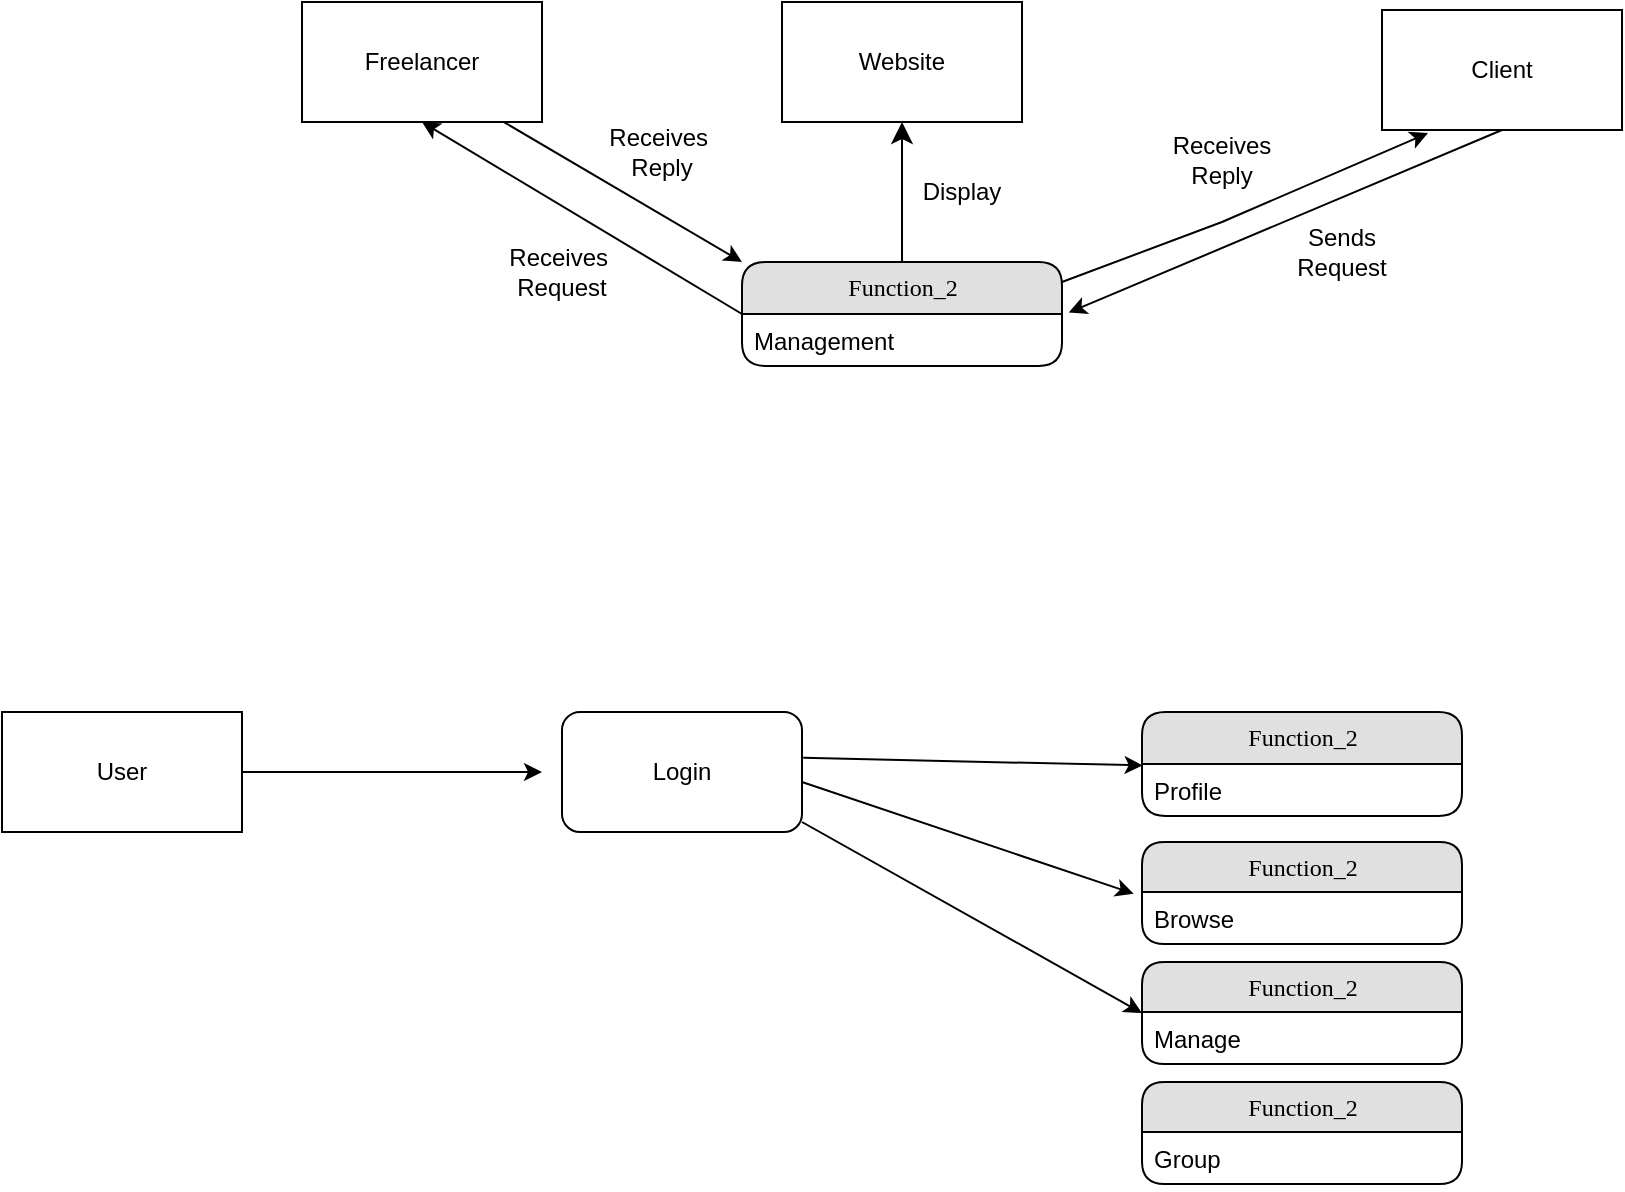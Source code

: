 <mxfile version="23.1.1" type="github">
  <diagram name="Page-1" id="b520641d-4fe3-3701-9064-5fc419738815">
    <mxGraphModel dx="1205" dy="510" grid="1" gridSize="10" guides="1" tooltips="1" connect="1" arrows="1" fold="1" page="1" pageScale="1" pageWidth="1100" pageHeight="850" background="none" math="0" shadow="0">
      <root>
        <mxCell id="0" />
        <mxCell id="1" parent="0" />
        <mxCell id="21ea969265ad0168-22" value="Function_2" style="swimlane;html=1;fontStyle=0;childLayout=stackLayout;horizontal=1;startSize=26;fillColor=#e0e0e0;horizontalStack=0;resizeParent=1;resizeLast=0;collapsible=1;marginBottom=0;swimlaneFillColor=#ffffff;align=center;rounded=1;shadow=0;comic=0;labelBackgroundColor=none;strokeWidth=1;fontFamily=Verdana;fontSize=12" parent="1" vertex="1">
          <mxGeometry x="560" y="200" width="160" height="52" as="geometry" />
        </mxCell>
        <mxCell id="21ea969265ad0168-23" value="Management&amp;nbsp;" style="text;html=1;strokeColor=none;fillColor=none;spacingLeft=4;spacingRight=4;whiteSpace=wrap;overflow=hidden;rotatable=0;points=[[0,0.5],[1,0.5]];portConstraint=eastwest;" parent="21ea969265ad0168-22" vertex="1">
          <mxGeometry y="26" width="160" height="26" as="geometry" />
        </mxCell>
        <mxCell id="21ea969265ad0168-38" style="edgeStyle=orthogonalEdgeStyle;html=1;labelBackgroundColor=none;startFill=0;startSize=8;endFill=1;endSize=8;fontFamily=Verdana;fontSize=12;exitX=0.5;exitY=0;exitDx=0;exitDy=0;entryX=0.5;entryY=1;entryDx=0;entryDy=0;" parent="1" source="21ea969265ad0168-22" edge="1">
          <mxGeometry relative="1" as="geometry">
            <mxPoint x="640" y="204" as="sourcePoint" />
            <mxPoint x="640" y="130" as="targetPoint" />
          </mxGeometry>
        </mxCell>
        <mxCell id="cw0JSue5sZhr3ZPxxwcu-1" value="Client" style="rounded=0;whiteSpace=wrap;html=1;" vertex="1" parent="1">
          <mxGeometry x="880" y="74" width="120" height="60" as="geometry" />
        </mxCell>
        <mxCell id="cw0JSue5sZhr3ZPxxwcu-3" value="Sends Request" style="text;html=1;strokeColor=none;fillColor=none;align=center;verticalAlign=middle;whiteSpace=wrap;rounded=0;" vertex="1" parent="1">
          <mxGeometry x="830" y="180" width="60" height="30" as="geometry" />
        </mxCell>
        <mxCell id="cw0JSue5sZhr3ZPxxwcu-4" value="Receives Reply" style="text;html=1;strokeColor=none;fillColor=none;align=center;verticalAlign=middle;whiteSpace=wrap;rounded=0;" vertex="1" parent="1">
          <mxGeometry x="770" y="134" width="60" height="30" as="geometry" />
        </mxCell>
        <mxCell id="cw0JSue5sZhr3ZPxxwcu-5" value="" style="endArrow=classic;html=1;rounded=0;entryX=0.5;entryY=1;entryDx=0;entryDy=0;exitX=0;exitY=0.5;exitDx=0;exitDy=0;" edge="1" parent="1" source="21ea969265ad0168-22" target="cw0JSue5sZhr3ZPxxwcu-6">
          <mxGeometry width="50" height="50" relative="1" as="geometry">
            <mxPoint x="560" y="90" as="sourcePoint" />
            <mxPoint x="460" y="90" as="targetPoint" />
          </mxGeometry>
        </mxCell>
        <mxCell id="cw0JSue5sZhr3ZPxxwcu-6" value="Freelancer" style="rounded=0;whiteSpace=wrap;html=1;" vertex="1" parent="1">
          <mxGeometry x="340" y="70" width="120" height="60" as="geometry" />
        </mxCell>
        <mxCell id="cw0JSue5sZhr3ZPxxwcu-8" value="Receives&amp;nbsp;&lt;br&gt;Request" style="text;html=1;strokeColor=none;fillColor=none;align=center;verticalAlign=middle;whiteSpace=wrap;rounded=0;" vertex="1" parent="1">
          <mxGeometry x="440" y="190" width="60" height="30" as="geometry" />
        </mxCell>
        <mxCell id="cw0JSue5sZhr3ZPxxwcu-9" value="" style="endArrow=classic;html=1;rounded=0;exitX=0.843;exitY=1.003;exitDx=0;exitDy=0;exitPerimeter=0;entryX=0;entryY=0;entryDx=0;entryDy=0;" edge="1" parent="1" source="cw0JSue5sZhr3ZPxxwcu-6" target="21ea969265ad0168-22">
          <mxGeometry width="50" height="50" relative="1" as="geometry">
            <mxPoint x="520" y="200" as="sourcePoint" />
            <mxPoint x="550" y="108" as="targetPoint" />
          </mxGeometry>
        </mxCell>
        <mxCell id="cw0JSue5sZhr3ZPxxwcu-10" value="Receives&amp;nbsp;&lt;br&gt;Reply" style="text;html=1;strokeColor=none;fillColor=none;align=center;verticalAlign=middle;whiteSpace=wrap;rounded=0;" vertex="1" parent="1">
          <mxGeometry x="490" y="130" width="60" height="30" as="geometry" />
        </mxCell>
        <mxCell id="cw0JSue5sZhr3ZPxxwcu-11" value="" style="endArrow=classic;html=1;rounded=0;exitX=0.5;exitY=1;exitDx=0;exitDy=0;entryX=1.021;entryY=-0.027;entryDx=0;entryDy=0;entryPerimeter=0;" edge="1" parent="1" source="cw0JSue5sZhr3ZPxxwcu-1" target="21ea969265ad0168-23">
          <mxGeometry width="50" height="50" relative="1" as="geometry">
            <mxPoint x="520" y="200" as="sourcePoint" />
            <mxPoint x="570" y="150" as="targetPoint" />
          </mxGeometry>
        </mxCell>
        <mxCell id="cw0JSue5sZhr3ZPxxwcu-13" value="" style="endArrow=classic;html=1;rounded=0;entryX=0.192;entryY=1.025;entryDx=0;entryDy=0;entryPerimeter=0;" edge="1" parent="1" target="cw0JSue5sZhr3ZPxxwcu-1">
          <mxGeometry width="50" height="50" relative="1" as="geometry">
            <mxPoint x="720" y="210" as="sourcePoint" />
            <mxPoint x="570" y="150" as="targetPoint" />
            <Array as="points">
              <mxPoint x="800" y="180" />
            </Array>
          </mxGeometry>
        </mxCell>
        <mxCell id="cw0JSue5sZhr3ZPxxwcu-15" value="Display" style="text;html=1;strokeColor=none;fillColor=none;align=center;verticalAlign=middle;whiteSpace=wrap;rounded=0;" vertex="1" parent="1">
          <mxGeometry x="640" y="150" width="60" height="30" as="geometry" />
        </mxCell>
        <mxCell id="cw0JSue5sZhr3ZPxxwcu-21" value="" style="rounded=0;whiteSpace=wrap;html=1;" vertex="1" parent="1">
          <mxGeometry x="580" y="70" width="120" height="60" as="geometry" />
        </mxCell>
        <mxCell id="cw0JSue5sZhr3ZPxxwcu-22" value="Website" style="text;html=1;strokeColor=none;fillColor=none;align=center;verticalAlign=middle;whiteSpace=wrap;rounded=0;" vertex="1" parent="1">
          <mxGeometry x="610" y="85" width="60" height="30" as="geometry" />
        </mxCell>
        <mxCell id="cw0JSue5sZhr3ZPxxwcu-24" value="" style="rounded=0;whiteSpace=wrap;html=1;" vertex="1" parent="1">
          <mxGeometry x="190" y="425" width="120" height="60" as="geometry" />
        </mxCell>
        <mxCell id="cw0JSue5sZhr3ZPxxwcu-26" value="User" style="text;html=1;strokeColor=none;fillColor=none;align=center;verticalAlign=middle;whiteSpace=wrap;rounded=0;" vertex="1" parent="1">
          <mxGeometry x="220" y="440" width="60" height="30" as="geometry" />
        </mxCell>
        <mxCell id="cw0JSue5sZhr3ZPxxwcu-31" value="" style="endArrow=classic;html=1;rounded=0;exitX=1;exitY=0.5;exitDx=0;exitDy=0;" edge="1" parent="1" source="cw0JSue5sZhr3ZPxxwcu-24">
          <mxGeometry width="50" height="50" relative="1" as="geometry">
            <mxPoint x="520" y="490" as="sourcePoint" />
            <mxPoint x="460" y="455" as="targetPoint" />
          </mxGeometry>
        </mxCell>
        <mxCell id="cw0JSue5sZhr3ZPxxwcu-32" value="Login" style="rounded=1;whiteSpace=wrap;html=1;" vertex="1" parent="1">
          <mxGeometry x="470" y="425" width="120" height="60" as="geometry" />
        </mxCell>
        <mxCell id="cw0JSue5sZhr3ZPxxwcu-33" value="" style="endArrow=classic;html=1;rounded=0;exitX=1.005;exitY=0.382;exitDx=0;exitDy=0;entryX=0.002;entryY=0.027;entryDx=0;entryDy=0;entryPerimeter=0;exitPerimeter=0;" edge="1" parent="1" source="cw0JSue5sZhr3ZPxxwcu-32" target="cw0JSue5sZhr3ZPxxwcu-35">
          <mxGeometry width="50" height="50" relative="1" as="geometry">
            <mxPoint x="600" y="450" as="sourcePoint" />
            <mxPoint x="750" y="450" as="targetPoint" />
          </mxGeometry>
        </mxCell>
        <mxCell id="cw0JSue5sZhr3ZPxxwcu-34" value="Function_2" style="swimlane;html=1;fontStyle=0;childLayout=stackLayout;horizontal=1;startSize=26;fillColor=#e0e0e0;horizontalStack=0;resizeParent=1;resizeLast=0;collapsible=1;marginBottom=0;swimlaneFillColor=#ffffff;align=center;rounded=1;shadow=0;comic=0;labelBackgroundColor=none;strokeWidth=1;fontFamily=Verdana;fontSize=12" vertex="1" parent="1">
          <mxGeometry x="760" y="425" width="160" height="52" as="geometry" />
        </mxCell>
        <mxCell id="cw0JSue5sZhr3ZPxxwcu-35" value="Profile" style="text;html=1;strokeColor=none;fillColor=none;spacingLeft=4;spacingRight=4;whiteSpace=wrap;overflow=hidden;rotatable=0;points=[[0,0.5],[1,0.5]];portConstraint=eastwest;" vertex="1" parent="cw0JSue5sZhr3ZPxxwcu-34">
          <mxGeometry y="26" width="160" height="26" as="geometry" />
        </mxCell>
        <mxCell id="cw0JSue5sZhr3ZPxxwcu-37" value="Function_2" style="swimlane;html=1;fontStyle=0;childLayout=stackLayout;horizontal=1;startSize=25;fillColor=#e0e0e0;horizontalStack=0;resizeParent=1;resizeLast=0;collapsible=1;marginBottom=0;swimlaneFillColor=#ffffff;align=center;rounded=1;shadow=0;comic=0;labelBackgroundColor=none;strokeWidth=1;fontFamily=Verdana;fontSize=12" vertex="1" parent="1">
          <mxGeometry x="760" y="490" width="160" height="51" as="geometry" />
        </mxCell>
        <mxCell id="cw0JSue5sZhr3ZPxxwcu-38" value="Browse" style="text;html=1;strokeColor=none;fillColor=none;spacingLeft=4;spacingRight=4;whiteSpace=wrap;overflow=hidden;rotatable=0;points=[[0,0.5],[1,0.5]];portConstraint=eastwest;" vertex="1" parent="cw0JSue5sZhr3ZPxxwcu-37">
          <mxGeometry y="25" width="160" height="26" as="geometry" />
        </mxCell>
        <mxCell id="cw0JSue5sZhr3ZPxxwcu-41" value="" style="endArrow=classic;html=1;rounded=0;entryX=-0.026;entryY=0.033;entryDx=0;entryDy=0;entryPerimeter=0;" edge="1" parent="1" target="cw0JSue5sZhr3ZPxxwcu-38">
          <mxGeometry width="50" height="50" relative="1" as="geometry">
            <mxPoint x="590" y="460" as="sourcePoint" />
            <mxPoint x="570" y="460" as="targetPoint" />
          </mxGeometry>
        </mxCell>
        <mxCell id="cw0JSue5sZhr3ZPxxwcu-42" value="Function_2" style="swimlane;html=1;fontStyle=0;childLayout=stackLayout;horizontal=1;startSize=25;fillColor=#e0e0e0;horizontalStack=0;resizeParent=1;resizeLast=0;collapsible=1;marginBottom=0;swimlaneFillColor=#ffffff;align=center;rounded=1;shadow=0;comic=0;labelBackgroundColor=none;strokeWidth=1;fontFamily=Verdana;fontSize=12" vertex="1" parent="1">
          <mxGeometry x="760" y="550" width="160" height="51" as="geometry" />
        </mxCell>
        <mxCell id="cw0JSue5sZhr3ZPxxwcu-43" value="Manage" style="text;html=1;strokeColor=none;fillColor=none;spacingLeft=4;spacingRight=4;whiteSpace=wrap;overflow=hidden;rotatable=0;points=[[0,0.5],[1,0.5]];portConstraint=eastwest;" vertex="1" parent="cw0JSue5sZhr3ZPxxwcu-42">
          <mxGeometry y="25" width="160" height="26" as="geometry" />
        </mxCell>
        <mxCell id="cw0JSue5sZhr3ZPxxwcu-44" value="" style="endArrow=classic;html=1;rounded=0;entryX=0;entryY=0.5;entryDx=0;entryDy=0;" edge="1" parent="1" target="cw0JSue5sZhr3ZPxxwcu-42">
          <mxGeometry width="50" height="50" relative="1" as="geometry">
            <mxPoint x="590" y="480" as="sourcePoint" />
            <mxPoint x="766" y="526" as="targetPoint" />
          </mxGeometry>
        </mxCell>
        <mxCell id="cw0JSue5sZhr3ZPxxwcu-45" value="Function_2" style="swimlane;html=1;fontStyle=0;childLayout=stackLayout;horizontal=1;startSize=25;fillColor=#e0e0e0;horizontalStack=0;resizeParent=1;resizeLast=0;collapsible=1;marginBottom=0;swimlaneFillColor=#ffffff;align=center;rounded=1;shadow=0;comic=0;labelBackgroundColor=none;strokeWidth=1;fontFamily=Verdana;fontSize=12" vertex="1" parent="1">
          <mxGeometry x="760" y="610" width="160" height="51" as="geometry" />
        </mxCell>
        <mxCell id="cw0JSue5sZhr3ZPxxwcu-46" value="Group" style="text;html=1;strokeColor=none;fillColor=none;spacingLeft=4;spacingRight=4;whiteSpace=wrap;overflow=hidden;rotatable=0;points=[[0,0.5],[1,0.5]];portConstraint=eastwest;" vertex="1" parent="cw0JSue5sZhr3ZPxxwcu-45">
          <mxGeometry y="25" width="160" height="26" as="geometry" />
        </mxCell>
      </root>
    </mxGraphModel>
  </diagram>
</mxfile>
